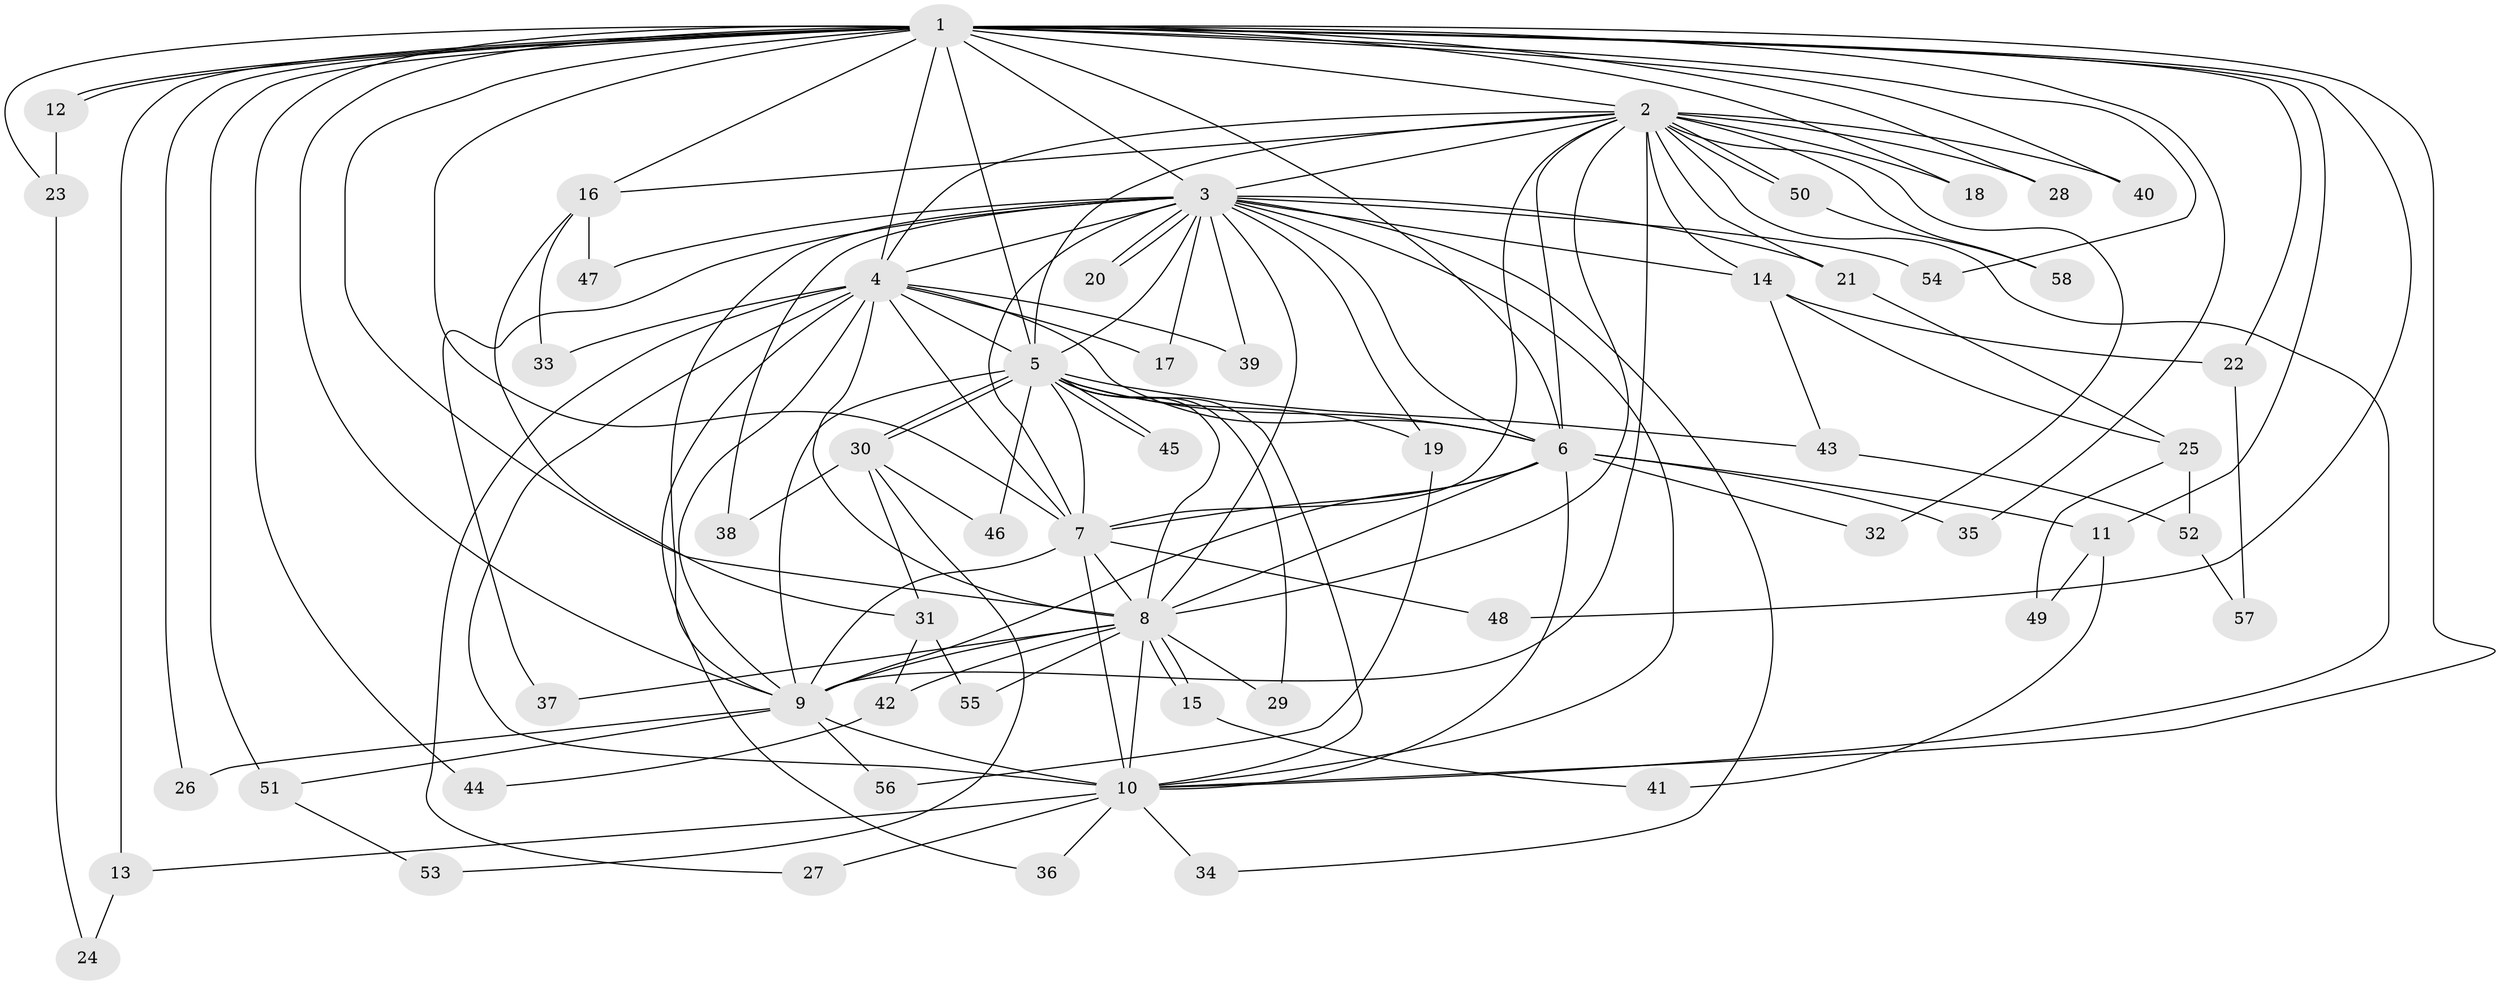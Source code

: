 // coarse degree distribution, {21: 0.025, 16: 0.05, 18: 0.025, 14: 0.025, 9: 0.025, 8: 0.025, 15: 0.025, 11: 0.025, 4: 0.05, 3: 0.2, 6: 0.05, 5: 0.05, 2: 0.425}
// Generated by graph-tools (version 1.1) at 2025/23/03/03/25 07:23:35]
// undirected, 58 vertices, 141 edges
graph export_dot {
graph [start="1"]
  node [color=gray90,style=filled];
  1;
  2;
  3;
  4;
  5;
  6;
  7;
  8;
  9;
  10;
  11;
  12;
  13;
  14;
  15;
  16;
  17;
  18;
  19;
  20;
  21;
  22;
  23;
  24;
  25;
  26;
  27;
  28;
  29;
  30;
  31;
  32;
  33;
  34;
  35;
  36;
  37;
  38;
  39;
  40;
  41;
  42;
  43;
  44;
  45;
  46;
  47;
  48;
  49;
  50;
  51;
  52;
  53;
  54;
  55;
  56;
  57;
  58;
  1 -- 2;
  1 -- 3;
  1 -- 4;
  1 -- 5;
  1 -- 6;
  1 -- 7;
  1 -- 8;
  1 -- 9;
  1 -- 10;
  1 -- 11;
  1 -- 12;
  1 -- 12;
  1 -- 13;
  1 -- 16;
  1 -- 18;
  1 -- 22;
  1 -- 23;
  1 -- 26;
  1 -- 28;
  1 -- 35;
  1 -- 40;
  1 -- 44;
  1 -- 48;
  1 -- 51;
  1 -- 54;
  2 -- 3;
  2 -- 4;
  2 -- 5;
  2 -- 6;
  2 -- 7;
  2 -- 8;
  2 -- 9;
  2 -- 10;
  2 -- 14;
  2 -- 16;
  2 -- 18;
  2 -- 21;
  2 -- 28;
  2 -- 32;
  2 -- 40;
  2 -- 50;
  2 -- 50;
  2 -- 58;
  3 -- 4;
  3 -- 5;
  3 -- 6;
  3 -- 7;
  3 -- 8;
  3 -- 9;
  3 -- 10;
  3 -- 14;
  3 -- 17;
  3 -- 19;
  3 -- 20;
  3 -- 20;
  3 -- 21;
  3 -- 34;
  3 -- 37;
  3 -- 38;
  3 -- 39;
  3 -- 47;
  3 -- 54;
  4 -- 5;
  4 -- 6;
  4 -- 7;
  4 -- 8;
  4 -- 9;
  4 -- 10;
  4 -- 17;
  4 -- 27;
  4 -- 33;
  4 -- 36;
  4 -- 39;
  5 -- 6;
  5 -- 7;
  5 -- 8;
  5 -- 9;
  5 -- 10;
  5 -- 19;
  5 -- 29;
  5 -- 30;
  5 -- 30;
  5 -- 43;
  5 -- 45;
  5 -- 45;
  5 -- 46;
  6 -- 7;
  6 -- 8;
  6 -- 9;
  6 -- 10;
  6 -- 11;
  6 -- 32;
  6 -- 35;
  7 -- 8;
  7 -- 9;
  7 -- 10;
  7 -- 48;
  8 -- 9;
  8 -- 10;
  8 -- 15;
  8 -- 15;
  8 -- 29;
  8 -- 37;
  8 -- 42;
  8 -- 55;
  9 -- 10;
  9 -- 26;
  9 -- 51;
  9 -- 56;
  10 -- 13;
  10 -- 27;
  10 -- 34;
  10 -- 36;
  11 -- 41;
  11 -- 49;
  12 -- 23;
  13 -- 24;
  14 -- 22;
  14 -- 25;
  14 -- 43;
  15 -- 41;
  16 -- 31;
  16 -- 33;
  16 -- 47;
  19 -- 56;
  21 -- 25;
  22 -- 57;
  23 -- 24;
  25 -- 49;
  25 -- 52;
  30 -- 31;
  30 -- 38;
  30 -- 46;
  30 -- 53;
  31 -- 42;
  31 -- 55;
  42 -- 44;
  43 -- 52;
  50 -- 58;
  51 -- 53;
  52 -- 57;
}
